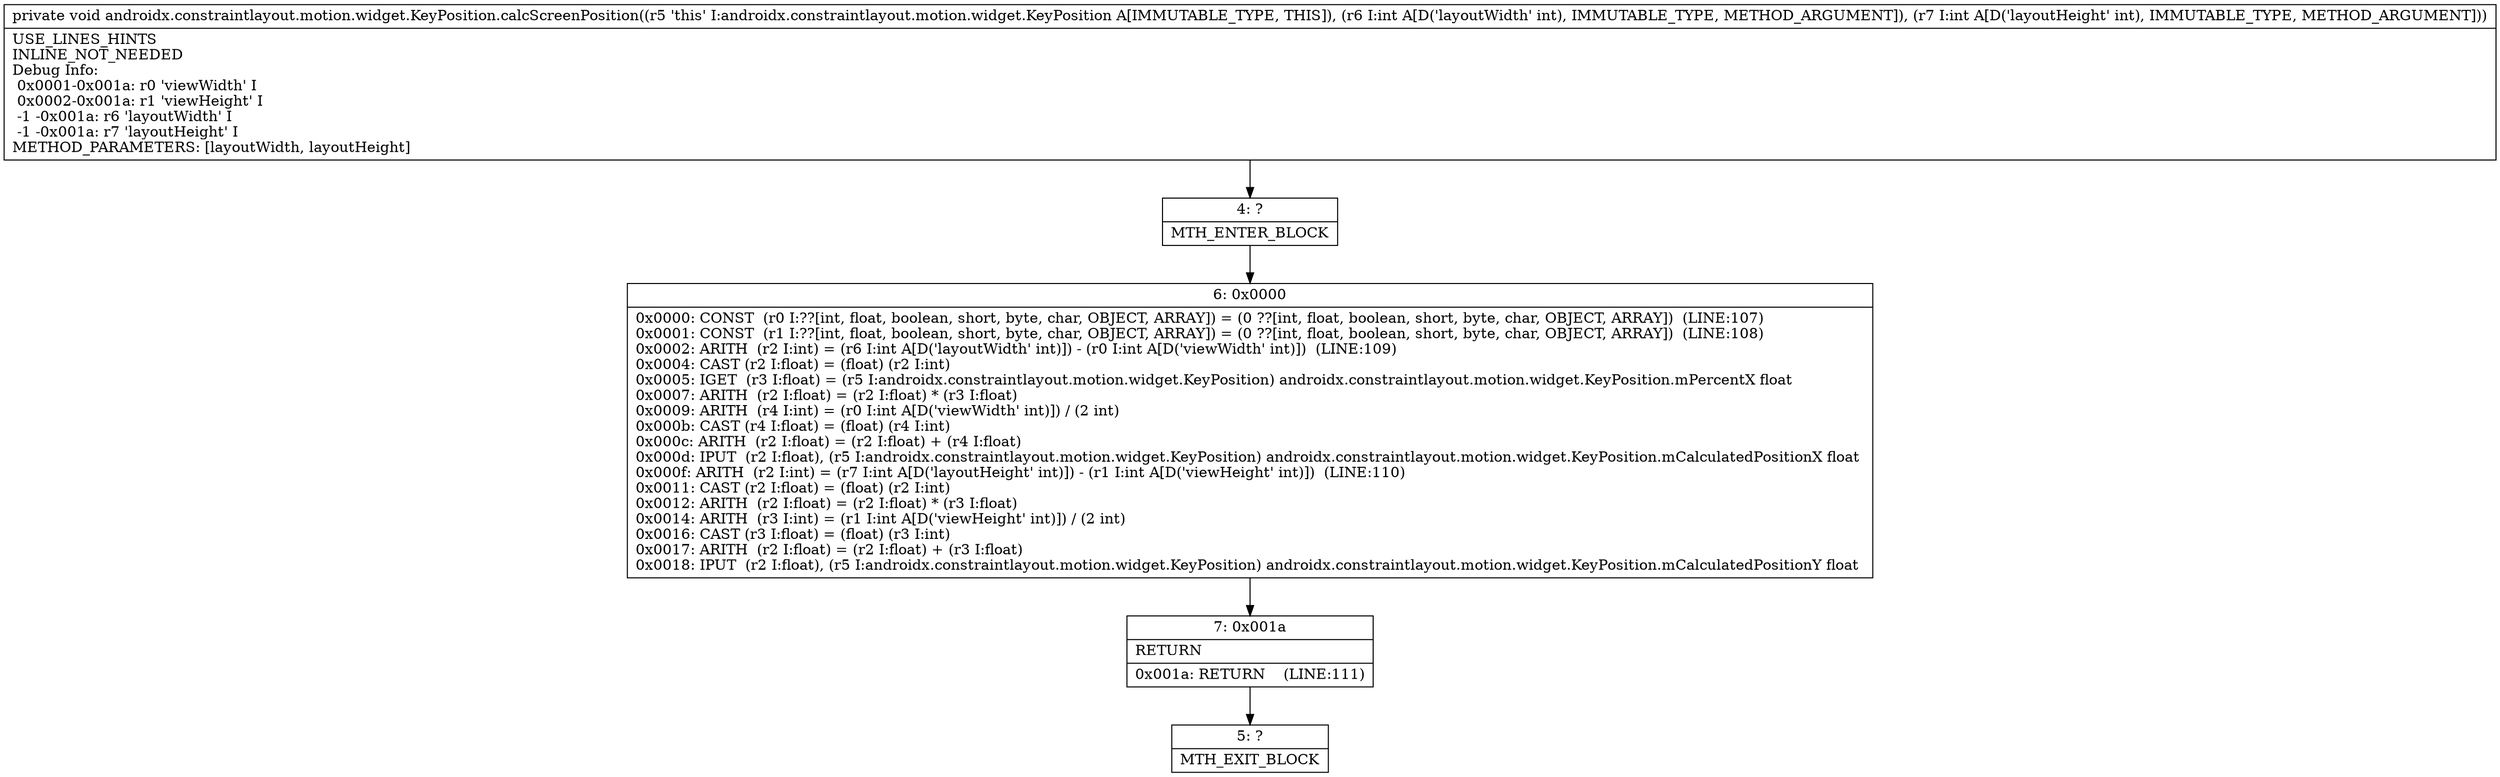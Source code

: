 digraph "CFG forandroidx.constraintlayout.motion.widget.KeyPosition.calcScreenPosition(II)V" {
Node_4 [shape=record,label="{4\:\ ?|MTH_ENTER_BLOCK\l}"];
Node_6 [shape=record,label="{6\:\ 0x0000|0x0000: CONST  (r0 I:??[int, float, boolean, short, byte, char, OBJECT, ARRAY]) = (0 ??[int, float, boolean, short, byte, char, OBJECT, ARRAY])  (LINE:107)\l0x0001: CONST  (r1 I:??[int, float, boolean, short, byte, char, OBJECT, ARRAY]) = (0 ??[int, float, boolean, short, byte, char, OBJECT, ARRAY])  (LINE:108)\l0x0002: ARITH  (r2 I:int) = (r6 I:int A[D('layoutWidth' int)]) \- (r0 I:int A[D('viewWidth' int)])  (LINE:109)\l0x0004: CAST (r2 I:float) = (float) (r2 I:int) \l0x0005: IGET  (r3 I:float) = (r5 I:androidx.constraintlayout.motion.widget.KeyPosition) androidx.constraintlayout.motion.widget.KeyPosition.mPercentX float \l0x0007: ARITH  (r2 I:float) = (r2 I:float) * (r3 I:float) \l0x0009: ARITH  (r4 I:int) = (r0 I:int A[D('viewWidth' int)]) \/ (2 int) \l0x000b: CAST (r4 I:float) = (float) (r4 I:int) \l0x000c: ARITH  (r2 I:float) = (r2 I:float) + (r4 I:float) \l0x000d: IPUT  (r2 I:float), (r5 I:androidx.constraintlayout.motion.widget.KeyPosition) androidx.constraintlayout.motion.widget.KeyPosition.mCalculatedPositionX float \l0x000f: ARITH  (r2 I:int) = (r7 I:int A[D('layoutHeight' int)]) \- (r1 I:int A[D('viewHeight' int)])  (LINE:110)\l0x0011: CAST (r2 I:float) = (float) (r2 I:int) \l0x0012: ARITH  (r2 I:float) = (r2 I:float) * (r3 I:float) \l0x0014: ARITH  (r3 I:int) = (r1 I:int A[D('viewHeight' int)]) \/ (2 int) \l0x0016: CAST (r3 I:float) = (float) (r3 I:int) \l0x0017: ARITH  (r2 I:float) = (r2 I:float) + (r3 I:float) \l0x0018: IPUT  (r2 I:float), (r5 I:androidx.constraintlayout.motion.widget.KeyPosition) androidx.constraintlayout.motion.widget.KeyPosition.mCalculatedPositionY float \l}"];
Node_7 [shape=record,label="{7\:\ 0x001a|RETURN\l|0x001a: RETURN    (LINE:111)\l}"];
Node_5 [shape=record,label="{5\:\ ?|MTH_EXIT_BLOCK\l}"];
MethodNode[shape=record,label="{private void androidx.constraintlayout.motion.widget.KeyPosition.calcScreenPosition((r5 'this' I:androidx.constraintlayout.motion.widget.KeyPosition A[IMMUTABLE_TYPE, THIS]), (r6 I:int A[D('layoutWidth' int), IMMUTABLE_TYPE, METHOD_ARGUMENT]), (r7 I:int A[D('layoutHeight' int), IMMUTABLE_TYPE, METHOD_ARGUMENT]))  | USE_LINES_HINTS\lINLINE_NOT_NEEDED\lDebug Info:\l  0x0001\-0x001a: r0 'viewWidth' I\l  0x0002\-0x001a: r1 'viewHeight' I\l  \-1 \-0x001a: r6 'layoutWidth' I\l  \-1 \-0x001a: r7 'layoutHeight' I\lMETHOD_PARAMETERS: [layoutWidth, layoutHeight]\l}"];
MethodNode -> Node_4;Node_4 -> Node_6;
Node_6 -> Node_7;
Node_7 -> Node_5;
}

